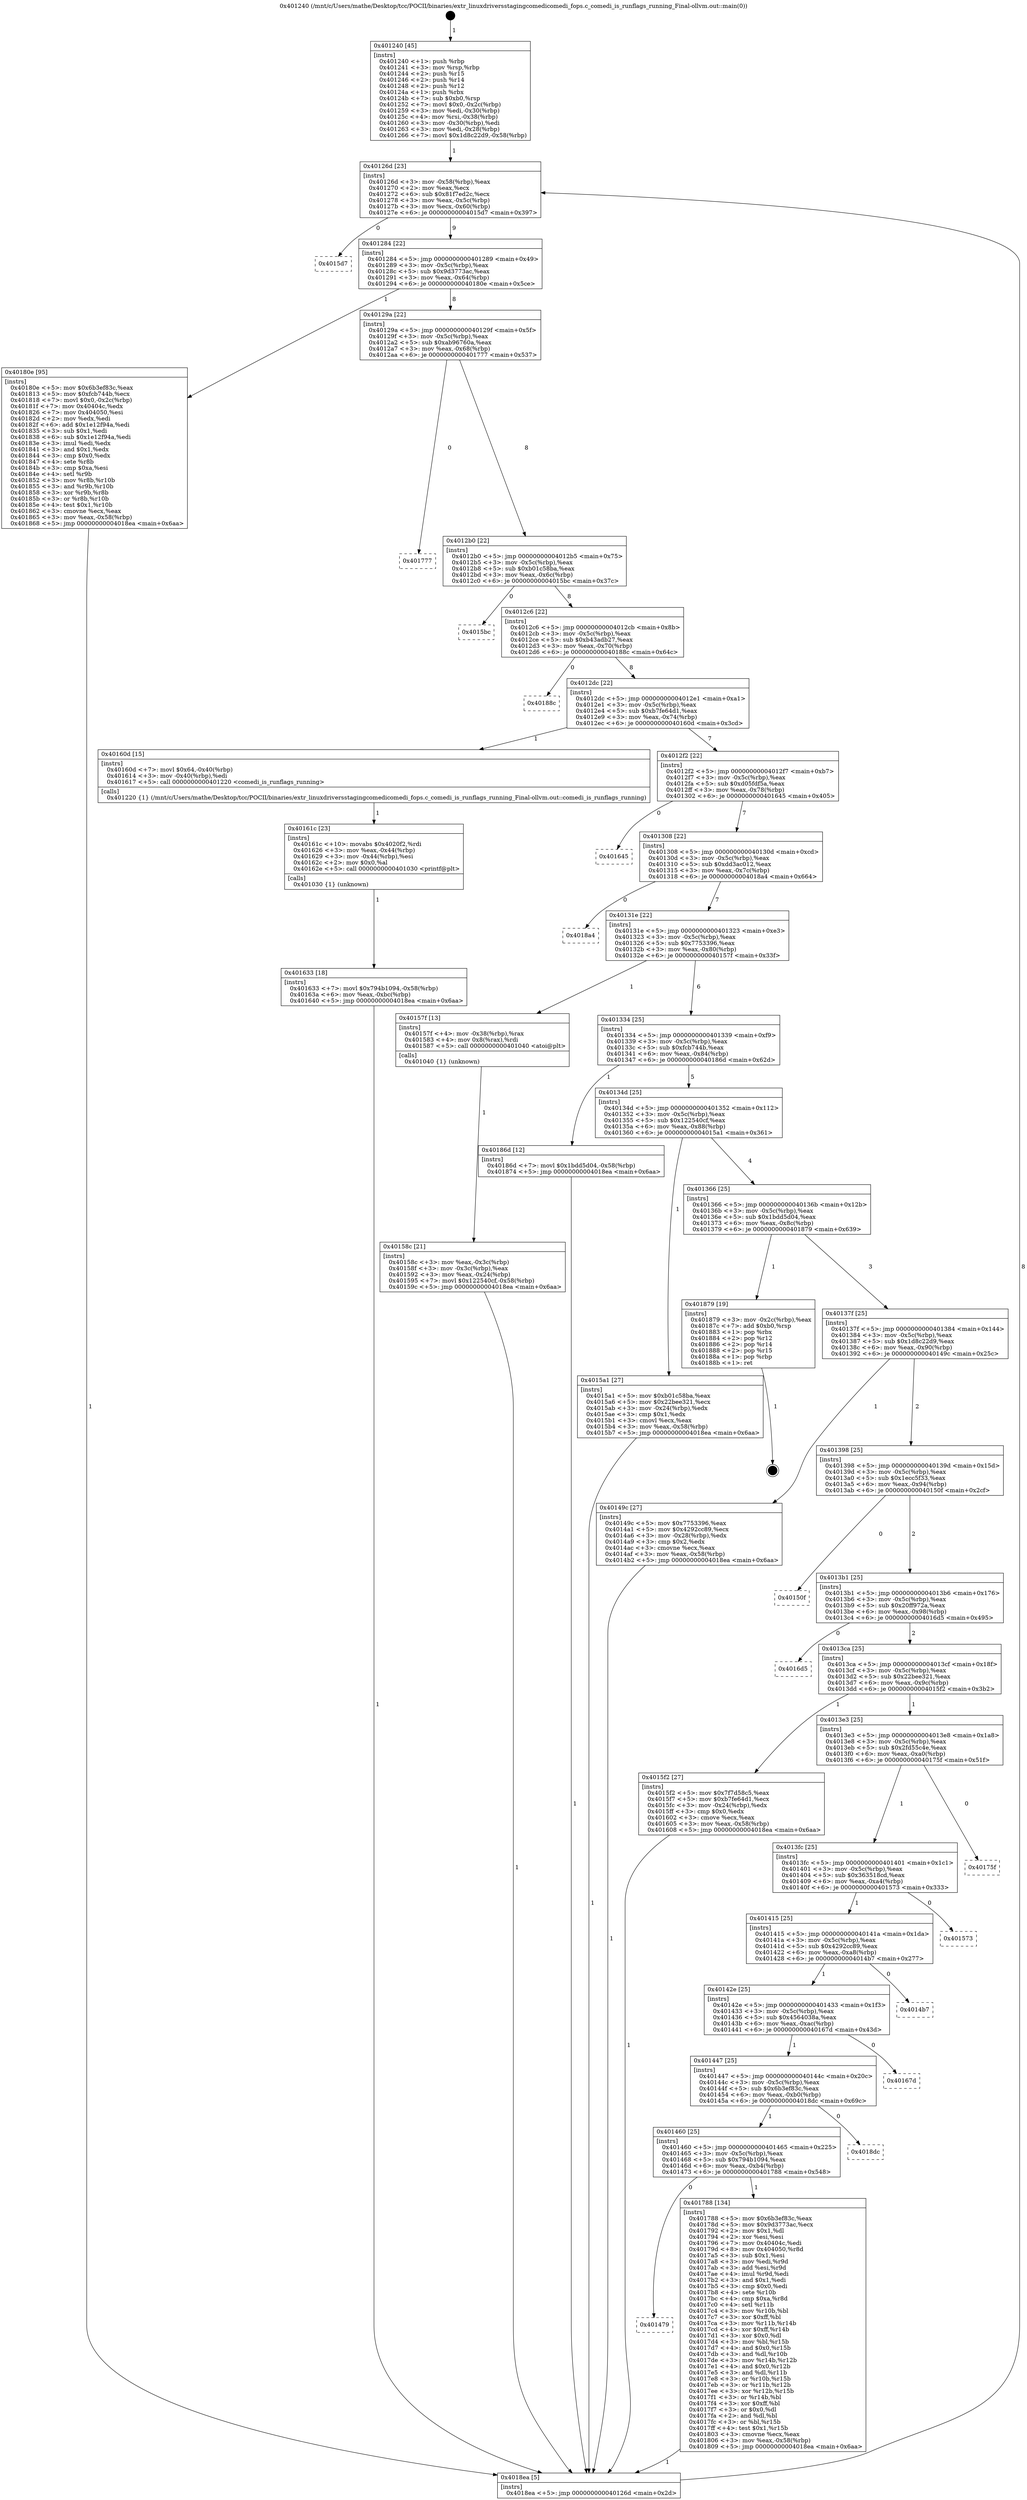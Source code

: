 digraph "0x401240" {
  label = "0x401240 (/mnt/c/Users/mathe/Desktop/tcc/POCII/binaries/extr_linuxdriversstagingcomedicomedi_fops.c_comedi_is_runflags_running_Final-ollvm.out::main(0))"
  labelloc = "t"
  node[shape=record]

  Entry [label="",width=0.3,height=0.3,shape=circle,fillcolor=black,style=filled]
  "0x40126d" [label="{
     0x40126d [23]\l
     | [instrs]\l
     &nbsp;&nbsp;0x40126d \<+3\>: mov -0x58(%rbp),%eax\l
     &nbsp;&nbsp;0x401270 \<+2\>: mov %eax,%ecx\l
     &nbsp;&nbsp;0x401272 \<+6\>: sub $0x81f7ed2c,%ecx\l
     &nbsp;&nbsp;0x401278 \<+3\>: mov %eax,-0x5c(%rbp)\l
     &nbsp;&nbsp;0x40127b \<+3\>: mov %ecx,-0x60(%rbp)\l
     &nbsp;&nbsp;0x40127e \<+6\>: je 00000000004015d7 \<main+0x397\>\l
  }"]
  "0x4015d7" [label="{
     0x4015d7\l
  }", style=dashed]
  "0x401284" [label="{
     0x401284 [22]\l
     | [instrs]\l
     &nbsp;&nbsp;0x401284 \<+5\>: jmp 0000000000401289 \<main+0x49\>\l
     &nbsp;&nbsp;0x401289 \<+3\>: mov -0x5c(%rbp),%eax\l
     &nbsp;&nbsp;0x40128c \<+5\>: sub $0x9d3773ac,%eax\l
     &nbsp;&nbsp;0x401291 \<+3\>: mov %eax,-0x64(%rbp)\l
     &nbsp;&nbsp;0x401294 \<+6\>: je 000000000040180e \<main+0x5ce\>\l
  }"]
  Exit [label="",width=0.3,height=0.3,shape=circle,fillcolor=black,style=filled,peripheries=2]
  "0x40180e" [label="{
     0x40180e [95]\l
     | [instrs]\l
     &nbsp;&nbsp;0x40180e \<+5\>: mov $0x6b3ef83c,%eax\l
     &nbsp;&nbsp;0x401813 \<+5\>: mov $0xfcb744b,%ecx\l
     &nbsp;&nbsp;0x401818 \<+7\>: movl $0x0,-0x2c(%rbp)\l
     &nbsp;&nbsp;0x40181f \<+7\>: mov 0x40404c,%edx\l
     &nbsp;&nbsp;0x401826 \<+7\>: mov 0x404050,%esi\l
     &nbsp;&nbsp;0x40182d \<+2\>: mov %edx,%edi\l
     &nbsp;&nbsp;0x40182f \<+6\>: add $0x1e12f94a,%edi\l
     &nbsp;&nbsp;0x401835 \<+3\>: sub $0x1,%edi\l
     &nbsp;&nbsp;0x401838 \<+6\>: sub $0x1e12f94a,%edi\l
     &nbsp;&nbsp;0x40183e \<+3\>: imul %edi,%edx\l
     &nbsp;&nbsp;0x401841 \<+3\>: and $0x1,%edx\l
     &nbsp;&nbsp;0x401844 \<+3\>: cmp $0x0,%edx\l
     &nbsp;&nbsp;0x401847 \<+4\>: sete %r8b\l
     &nbsp;&nbsp;0x40184b \<+3\>: cmp $0xa,%esi\l
     &nbsp;&nbsp;0x40184e \<+4\>: setl %r9b\l
     &nbsp;&nbsp;0x401852 \<+3\>: mov %r8b,%r10b\l
     &nbsp;&nbsp;0x401855 \<+3\>: and %r9b,%r10b\l
     &nbsp;&nbsp;0x401858 \<+3\>: xor %r9b,%r8b\l
     &nbsp;&nbsp;0x40185b \<+3\>: or %r8b,%r10b\l
     &nbsp;&nbsp;0x40185e \<+4\>: test $0x1,%r10b\l
     &nbsp;&nbsp;0x401862 \<+3\>: cmovne %ecx,%eax\l
     &nbsp;&nbsp;0x401865 \<+3\>: mov %eax,-0x58(%rbp)\l
     &nbsp;&nbsp;0x401868 \<+5\>: jmp 00000000004018ea \<main+0x6aa\>\l
  }"]
  "0x40129a" [label="{
     0x40129a [22]\l
     | [instrs]\l
     &nbsp;&nbsp;0x40129a \<+5\>: jmp 000000000040129f \<main+0x5f\>\l
     &nbsp;&nbsp;0x40129f \<+3\>: mov -0x5c(%rbp),%eax\l
     &nbsp;&nbsp;0x4012a2 \<+5\>: sub $0xab96760a,%eax\l
     &nbsp;&nbsp;0x4012a7 \<+3\>: mov %eax,-0x68(%rbp)\l
     &nbsp;&nbsp;0x4012aa \<+6\>: je 0000000000401777 \<main+0x537\>\l
  }"]
  "0x401479" [label="{
     0x401479\l
  }", style=dashed]
  "0x401777" [label="{
     0x401777\l
  }", style=dashed]
  "0x4012b0" [label="{
     0x4012b0 [22]\l
     | [instrs]\l
     &nbsp;&nbsp;0x4012b0 \<+5\>: jmp 00000000004012b5 \<main+0x75\>\l
     &nbsp;&nbsp;0x4012b5 \<+3\>: mov -0x5c(%rbp),%eax\l
     &nbsp;&nbsp;0x4012b8 \<+5\>: sub $0xb01c58ba,%eax\l
     &nbsp;&nbsp;0x4012bd \<+3\>: mov %eax,-0x6c(%rbp)\l
     &nbsp;&nbsp;0x4012c0 \<+6\>: je 00000000004015bc \<main+0x37c\>\l
  }"]
  "0x401788" [label="{
     0x401788 [134]\l
     | [instrs]\l
     &nbsp;&nbsp;0x401788 \<+5\>: mov $0x6b3ef83c,%eax\l
     &nbsp;&nbsp;0x40178d \<+5\>: mov $0x9d3773ac,%ecx\l
     &nbsp;&nbsp;0x401792 \<+2\>: mov $0x1,%dl\l
     &nbsp;&nbsp;0x401794 \<+2\>: xor %esi,%esi\l
     &nbsp;&nbsp;0x401796 \<+7\>: mov 0x40404c,%edi\l
     &nbsp;&nbsp;0x40179d \<+8\>: mov 0x404050,%r8d\l
     &nbsp;&nbsp;0x4017a5 \<+3\>: sub $0x1,%esi\l
     &nbsp;&nbsp;0x4017a8 \<+3\>: mov %edi,%r9d\l
     &nbsp;&nbsp;0x4017ab \<+3\>: add %esi,%r9d\l
     &nbsp;&nbsp;0x4017ae \<+4\>: imul %r9d,%edi\l
     &nbsp;&nbsp;0x4017b2 \<+3\>: and $0x1,%edi\l
     &nbsp;&nbsp;0x4017b5 \<+3\>: cmp $0x0,%edi\l
     &nbsp;&nbsp;0x4017b8 \<+4\>: sete %r10b\l
     &nbsp;&nbsp;0x4017bc \<+4\>: cmp $0xa,%r8d\l
     &nbsp;&nbsp;0x4017c0 \<+4\>: setl %r11b\l
     &nbsp;&nbsp;0x4017c4 \<+3\>: mov %r10b,%bl\l
     &nbsp;&nbsp;0x4017c7 \<+3\>: xor $0xff,%bl\l
     &nbsp;&nbsp;0x4017ca \<+3\>: mov %r11b,%r14b\l
     &nbsp;&nbsp;0x4017cd \<+4\>: xor $0xff,%r14b\l
     &nbsp;&nbsp;0x4017d1 \<+3\>: xor $0x0,%dl\l
     &nbsp;&nbsp;0x4017d4 \<+3\>: mov %bl,%r15b\l
     &nbsp;&nbsp;0x4017d7 \<+4\>: and $0x0,%r15b\l
     &nbsp;&nbsp;0x4017db \<+3\>: and %dl,%r10b\l
     &nbsp;&nbsp;0x4017de \<+3\>: mov %r14b,%r12b\l
     &nbsp;&nbsp;0x4017e1 \<+4\>: and $0x0,%r12b\l
     &nbsp;&nbsp;0x4017e5 \<+3\>: and %dl,%r11b\l
     &nbsp;&nbsp;0x4017e8 \<+3\>: or %r10b,%r15b\l
     &nbsp;&nbsp;0x4017eb \<+3\>: or %r11b,%r12b\l
     &nbsp;&nbsp;0x4017ee \<+3\>: xor %r12b,%r15b\l
     &nbsp;&nbsp;0x4017f1 \<+3\>: or %r14b,%bl\l
     &nbsp;&nbsp;0x4017f4 \<+3\>: xor $0xff,%bl\l
     &nbsp;&nbsp;0x4017f7 \<+3\>: or $0x0,%dl\l
     &nbsp;&nbsp;0x4017fa \<+2\>: and %dl,%bl\l
     &nbsp;&nbsp;0x4017fc \<+3\>: or %bl,%r15b\l
     &nbsp;&nbsp;0x4017ff \<+4\>: test $0x1,%r15b\l
     &nbsp;&nbsp;0x401803 \<+3\>: cmovne %ecx,%eax\l
     &nbsp;&nbsp;0x401806 \<+3\>: mov %eax,-0x58(%rbp)\l
     &nbsp;&nbsp;0x401809 \<+5\>: jmp 00000000004018ea \<main+0x6aa\>\l
  }"]
  "0x4015bc" [label="{
     0x4015bc\l
  }", style=dashed]
  "0x4012c6" [label="{
     0x4012c6 [22]\l
     | [instrs]\l
     &nbsp;&nbsp;0x4012c6 \<+5\>: jmp 00000000004012cb \<main+0x8b\>\l
     &nbsp;&nbsp;0x4012cb \<+3\>: mov -0x5c(%rbp),%eax\l
     &nbsp;&nbsp;0x4012ce \<+5\>: sub $0xb43adb27,%eax\l
     &nbsp;&nbsp;0x4012d3 \<+3\>: mov %eax,-0x70(%rbp)\l
     &nbsp;&nbsp;0x4012d6 \<+6\>: je 000000000040188c \<main+0x64c\>\l
  }"]
  "0x401460" [label="{
     0x401460 [25]\l
     | [instrs]\l
     &nbsp;&nbsp;0x401460 \<+5\>: jmp 0000000000401465 \<main+0x225\>\l
     &nbsp;&nbsp;0x401465 \<+3\>: mov -0x5c(%rbp),%eax\l
     &nbsp;&nbsp;0x401468 \<+5\>: sub $0x794b1094,%eax\l
     &nbsp;&nbsp;0x40146d \<+6\>: mov %eax,-0xb4(%rbp)\l
     &nbsp;&nbsp;0x401473 \<+6\>: je 0000000000401788 \<main+0x548\>\l
  }"]
  "0x40188c" [label="{
     0x40188c\l
  }", style=dashed]
  "0x4012dc" [label="{
     0x4012dc [22]\l
     | [instrs]\l
     &nbsp;&nbsp;0x4012dc \<+5\>: jmp 00000000004012e1 \<main+0xa1\>\l
     &nbsp;&nbsp;0x4012e1 \<+3\>: mov -0x5c(%rbp),%eax\l
     &nbsp;&nbsp;0x4012e4 \<+5\>: sub $0xb7fe64d1,%eax\l
     &nbsp;&nbsp;0x4012e9 \<+3\>: mov %eax,-0x74(%rbp)\l
     &nbsp;&nbsp;0x4012ec \<+6\>: je 000000000040160d \<main+0x3cd\>\l
  }"]
  "0x4018dc" [label="{
     0x4018dc\l
  }", style=dashed]
  "0x40160d" [label="{
     0x40160d [15]\l
     | [instrs]\l
     &nbsp;&nbsp;0x40160d \<+7\>: movl $0x64,-0x40(%rbp)\l
     &nbsp;&nbsp;0x401614 \<+3\>: mov -0x40(%rbp),%edi\l
     &nbsp;&nbsp;0x401617 \<+5\>: call 0000000000401220 \<comedi_is_runflags_running\>\l
     | [calls]\l
     &nbsp;&nbsp;0x401220 \{1\} (/mnt/c/Users/mathe/Desktop/tcc/POCII/binaries/extr_linuxdriversstagingcomedicomedi_fops.c_comedi_is_runflags_running_Final-ollvm.out::comedi_is_runflags_running)\l
  }"]
  "0x4012f2" [label="{
     0x4012f2 [22]\l
     | [instrs]\l
     &nbsp;&nbsp;0x4012f2 \<+5\>: jmp 00000000004012f7 \<main+0xb7\>\l
     &nbsp;&nbsp;0x4012f7 \<+3\>: mov -0x5c(%rbp),%eax\l
     &nbsp;&nbsp;0x4012fa \<+5\>: sub $0xd05fdf5a,%eax\l
     &nbsp;&nbsp;0x4012ff \<+3\>: mov %eax,-0x78(%rbp)\l
     &nbsp;&nbsp;0x401302 \<+6\>: je 0000000000401645 \<main+0x405\>\l
  }"]
  "0x401447" [label="{
     0x401447 [25]\l
     | [instrs]\l
     &nbsp;&nbsp;0x401447 \<+5\>: jmp 000000000040144c \<main+0x20c\>\l
     &nbsp;&nbsp;0x40144c \<+3\>: mov -0x5c(%rbp),%eax\l
     &nbsp;&nbsp;0x40144f \<+5\>: sub $0x6b3ef83c,%eax\l
     &nbsp;&nbsp;0x401454 \<+6\>: mov %eax,-0xb0(%rbp)\l
     &nbsp;&nbsp;0x40145a \<+6\>: je 00000000004018dc \<main+0x69c\>\l
  }"]
  "0x401645" [label="{
     0x401645\l
  }", style=dashed]
  "0x401308" [label="{
     0x401308 [22]\l
     | [instrs]\l
     &nbsp;&nbsp;0x401308 \<+5\>: jmp 000000000040130d \<main+0xcd\>\l
     &nbsp;&nbsp;0x40130d \<+3\>: mov -0x5c(%rbp),%eax\l
     &nbsp;&nbsp;0x401310 \<+5\>: sub $0xdd3ac012,%eax\l
     &nbsp;&nbsp;0x401315 \<+3\>: mov %eax,-0x7c(%rbp)\l
     &nbsp;&nbsp;0x401318 \<+6\>: je 00000000004018a4 \<main+0x664\>\l
  }"]
  "0x40167d" [label="{
     0x40167d\l
  }", style=dashed]
  "0x4018a4" [label="{
     0x4018a4\l
  }", style=dashed]
  "0x40131e" [label="{
     0x40131e [22]\l
     | [instrs]\l
     &nbsp;&nbsp;0x40131e \<+5\>: jmp 0000000000401323 \<main+0xe3\>\l
     &nbsp;&nbsp;0x401323 \<+3\>: mov -0x5c(%rbp),%eax\l
     &nbsp;&nbsp;0x401326 \<+5\>: sub $0x7753396,%eax\l
     &nbsp;&nbsp;0x40132b \<+3\>: mov %eax,-0x80(%rbp)\l
     &nbsp;&nbsp;0x40132e \<+6\>: je 000000000040157f \<main+0x33f\>\l
  }"]
  "0x40142e" [label="{
     0x40142e [25]\l
     | [instrs]\l
     &nbsp;&nbsp;0x40142e \<+5\>: jmp 0000000000401433 \<main+0x1f3\>\l
     &nbsp;&nbsp;0x401433 \<+3\>: mov -0x5c(%rbp),%eax\l
     &nbsp;&nbsp;0x401436 \<+5\>: sub $0x4564038a,%eax\l
     &nbsp;&nbsp;0x40143b \<+6\>: mov %eax,-0xac(%rbp)\l
     &nbsp;&nbsp;0x401441 \<+6\>: je 000000000040167d \<main+0x43d\>\l
  }"]
  "0x40157f" [label="{
     0x40157f [13]\l
     | [instrs]\l
     &nbsp;&nbsp;0x40157f \<+4\>: mov -0x38(%rbp),%rax\l
     &nbsp;&nbsp;0x401583 \<+4\>: mov 0x8(%rax),%rdi\l
     &nbsp;&nbsp;0x401587 \<+5\>: call 0000000000401040 \<atoi@plt\>\l
     | [calls]\l
     &nbsp;&nbsp;0x401040 \{1\} (unknown)\l
  }"]
  "0x401334" [label="{
     0x401334 [25]\l
     | [instrs]\l
     &nbsp;&nbsp;0x401334 \<+5\>: jmp 0000000000401339 \<main+0xf9\>\l
     &nbsp;&nbsp;0x401339 \<+3\>: mov -0x5c(%rbp),%eax\l
     &nbsp;&nbsp;0x40133c \<+5\>: sub $0xfcb744b,%eax\l
     &nbsp;&nbsp;0x401341 \<+6\>: mov %eax,-0x84(%rbp)\l
     &nbsp;&nbsp;0x401347 \<+6\>: je 000000000040186d \<main+0x62d\>\l
  }"]
  "0x4014b7" [label="{
     0x4014b7\l
  }", style=dashed]
  "0x40186d" [label="{
     0x40186d [12]\l
     | [instrs]\l
     &nbsp;&nbsp;0x40186d \<+7\>: movl $0x1bdd5d04,-0x58(%rbp)\l
     &nbsp;&nbsp;0x401874 \<+5\>: jmp 00000000004018ea \<main+0x6aa\>\l
  }"]
  "0x40134d" [label="{
     0x40134d [25]\l
     | [instrs]\l
     &nbsp;&nbsp;0x40134d \<+5\>: jmp 0000000000401352 \<main+0x112\>\l
     &nbsp;&nbsp;0x401352 \<+3\>: mov -0x5c(%rbp),%eax\l
     &nbsp;&nbsp;0x401355 \<+5\>: sub $0x122540cf,%eax\l
     &nbsp;&nbsp;0x40135a \<+6\>: mov %eax,-0x88(%rbp)\l
     &nbsp;&nbsp;0x401360 \<+6\>: je 00000000004015a1 \<main+0x361\>\l
  }"]
  "0x401415" [label="{
     0x401415 [25]\l
     | [instrs]\l
     &nbsp;&nbsp;0x401415 \<+5\>: jmp 000000000040141a \<main+0x1da\>\l
     &nbsp;&nbsp;0x40141a \<+3\>: mov -0x5c(%rbp),%eax\l
     &nbsp;&nbsp;0x40141d \<+5\>: sub $0x4292cc89,%eax\l
     &nbsp;&nbsp;0x401422 \<+6\>: mov %eax,-0xa8(%rbp)\l
     &nbsp;&nbsp;0x401428 \<+6\>: je 00000000004014b7 \<main+0x277\>\l
  }"]
  "0x4015a1" [label="{
     0x4015a1 [27]\l
     | [instrs]\l
     &nbsp;&nbsp;0x4015a1 \<+5\>: mov $0xb01c58ba,%eax\l
     &nbsp;&nbsp;0x4015a6 \<+5\>: mov $0x22bee321,%ecx\l
     &nbsp;&nbsp;0x4015ab \<+3\>: mov -0x24(%rbp),%edx\l
     &nbsp;&nbsp;0x4015ae \<+3\>: cmp $0x1,%edx\l
     &nbsp;&nbsp;0x4015b1 \<+3\>: cmovl %ecx,%eax\l
     &nbsp;&nbsp;0x4015b4 \<+3\>: mov %eax,-0x58(%rbp)\l
     &nbsp;&nbsp;0x4015b7 \<+5\>: jmp 00000000004018ea \<main+0x6aa\>\l
  }"]
  "0x401366" [label="{
     0x401366 [25]\l
     | [instrs]\l
     &nbsp;&nbsp;0x401366 \<+5\>: jmp 000000000040136b \<main+0x12b\>\l
     &nbsp;&nbsp;0x40136b \<+3\>: mov -0x5c(%rbp),%eax\l
     &nbsp;&nbsp;0x40136e \<+5\>: sub $0x1bdd5d04,%eax\l
     &nbsp;&nbsp;0x401373 \<+6\>: mov %eax,-0x8c(%rbp)\l
     &nbsp;&nbsp;0x401379 \<+6\>: je 0000000000401879 \<main+0x639\>\l
  }"]
  "0x401573" [label="{
     0x401573\l
  }", style=dashed]
  "0x401879" [label="{
     0x401879 [19]\l
     | [instrs]\l
     &nbsp;&nbsp;0x401879 \<+3\>: mov -0x2c(%rbp),%eax\l
     &nbsp;&nbsp;0x40187c \<+7\>: add $0xb0,%rsp\l
     &nbsp;&nbsp;0x401883 \<+1\>: pop %rbx\l
     &nbsp;&nbsp;0x401884 \<+2\>: pop %r12\l
     &nbsp;&nbsp;0x401886 \<+2\>: pop %r14\l
     &nbsp;&nbsp;0x401888 \<+2\>: pop %r15\l
     &nbsp;&nbsp;0x40188a \<+1\>: pop %rbp\l
     &nbsp;&nbsp;0x40188b \<+1\>: ret\l
  }"]
  "0x40137f" [label="{
     0x40137f [25]\l
     | [instrs]\l
     &nbsp;&nbsp;0x40137f \<+5\>: jmp 0000000000401384 \<main+0x144\>\l
     &nbsp;&nbsp;0x401384 \<+3\>: mov -0x5c(%rbp),%eax\l
     &nbsp;&nbsp;0x401387 \<+5\>: sub $0x1d8c22d9,%eax\l
     &nbsp;&nbsp;0x40138c \<+6\>: mov %eax,-0x90(%rbp)\l
     &nbsp;&nbsp;0x401392 \<+6\>: je 000000000040149c \<main+0x25c\>\l
  }"]
  "0x4013fc" [label="{
     0x4013fc [25]\l
     | [instrs]\l
     &nbsp;&nbsp;0x4013fc \<+5\>: jmp 0000000000401401 \<main+0x1c1\>\l
     &nbsp;&nbsp;0x401401 \<+3\>: mov -0x5c(%rbp),%eax\l
     &nbsp;&nbsp;0x401404 \<+5\>: sub $0x363518cd,%eax\l
     &nbsp;&nbsp;0x401409 \<+6\>: mov %eax,-0xa4(%rbp)\l
     &nbsp;&nbsp;0x40140f \<+6\>: je 0000000000401573 \<main+0x333\>\l
  }"]
  "0x40149c" [label="{
     0x40149c [27]\l
     | [instrs]\l
     &nbsp;&nbsp;0x40149c \<+5\>: mov $0x7753396,%eax\l
     &nbsp;&nbsp;0x4014a1 \<+5\>: mov $0x4292cc89,%ecx\l
     &nbsp;&nbsp;0x4014a6 \<+3\>: mov -0x28(%rbp),%edx\l
     &nbsp;&nbsp;0x4014a9 \<+3\>: cmp $0x2,%edx\l
     &nbsp;&nbsp;0x4014ac \<+3\>: cmovne %ecx,%eax\l
     &nbsp;&nbsp;0x4014af \<+3\>: mov %eax,-0x58(%rbp)\l
     &nbsp;&nbsp;0x4014b2 \<+5\>: jmp 00000000004018ea \<main+0x6aa\>\l
  }"]
  "0x401398" [label="{
     0x401398 [25]\l
     | [instrs]\l
     &nbsp;&nbsp;0x401398 \<+5\>: jmp 000000000040139d \<main+0x15d\>\l
     &nbsp;&nbsp;0x40139d \<+3\>: mov -0x5c(%rbp),%eax\l
     &nbsp;&nbsp;0x4013a0 \<+5\>: sub $0x1ecc5f33,%eax\l
     &nbsp;&nbsp;0x4013a5 \<+6\>: mov %eax,-0x94(%rbp)\l
     &nbsp;&nbsp;0x4013ab \<+6\>: je 000000000040150f \<main+0x2cf\>\l
  }"]
  "0x4018ea" [label="{
     0x4018ea [5]\l
     | [instrs]\l
     &nbsp;&nbsp;0x4018ea \<+5\>: jmp 000000000040126d \<main+0x2d\>\l
  }"]
  "0x401240" [label="{
     0x401240 [45]\l
     | [instrs]\l
     &nbsp;&nbsp;0x401240 \<+1\>: push %rbp\l
     &nbsp;&nbsp;0x401241 \<+3\>: mov %rsp,%rbp\l
     &nbsp;&nbsp;0x401244 \<+2\>: push %r15\l
     &nbsp;&nbsp;0x401246 \<+2\>: push %r14\l
     &nbsp;&nbsp;0x401248 \<+2\>: push %r12\l
     &nbsp;&nbsp;0x40124a \<+1\>: push %rbx\l
     &nbsp;&nbsp;0x40124b \<+7\>: sub $0xb0,%rsp\l
     &nbsp;&nbsp;0x401252 \<+7\>: movl $0x0,-0x2c(%rbp)\l
     &nbsp;&nbsp;0x401259 \<+3\>: mov %edi,-0x30(%rbp)\l
     &nbsp;&nbsp;0x40125c \<+4\>: mov %rsi,-0x38(%rbp)\l
     &nbsp;&nbsp;0x401260 \<+3\>: mov -0x30(%rbp),%edi\l
     &nbsp;&nbsp;0x401263 \<+3\>: mov %edi,-0x28(%rbp)\l
     &nbsp;&nbsp;0x401266 \<+7\>: movl $0x1d8c22d9,-0x58(%rbp)\l
  }"]
  "0x40158c" [label="{
     0x40158c [21]\l
     | [instrs]\l
     &nbsp;&nbsp;0x40158c \<+3\>: mov %eax,-0x3c(%rbp)\l
     &nbsp;&nbsp;0x40158f \<+3\>: mov -0x3c(%rbp),%eax\l
     &nbsp;&nbsp;0x401592 \<+3\>: mov %eax,-0x24(%rbp)\l
     &nbsp;&nbsp;0x401595 \<+7\>: movl $0x122540cf,-0x58(%rbp)\l
     &nbsp;&nbsp;0x40159c \<+5\>: jmp 00000000004018ea \<main+0x6aa\>\l
  }"]
  "0x40175f" [label="{
     0x40175f\l
  }", style=dashed]
  "0x40150f" [label="{
     0x40150f\l
  }", style=dashed]
  "0x4013b1" [label="{
     0x4013b1 [25]\l
     | [instrs]\l
     &nbsp;&nbsp;0x4013b1 \<+5\>: jmp 00000000004013b6 \<main+0x176\>\l
     &nbsp;&nbsp;0x4013b6 \<+3\>: mov -0x5c(%rbp),%eax\l
     &nbsp;&nbsp;0x4013b9 \<+5\>: sub $0x20ff972a,%eax\l
     &nbsp;&nbsp;0x4013be \<+6\>: mov %eax,-0x98(%rbp)\l
     &nbsp;&nbsp;0x4013c4 \<+6\>: je 00000000004016d5 \<main+0x495\>\l
  }"]
  "0x401633" [label="{
     0x401633 [18]\l
     | [instrs]\l
     &nbsp;&nbsp;0x401633 \<+7\>: movl $0x794b1094,-0x58(%rbp)\l
     &nbsp;&nbsp;0x40163a \<+6\>: mov %eax,-0xbc(%rbp)\l
     &nbsp;&nbsp;0x401640 \<+5\>: jmp 00000000004018ea \<main+0x6aa\>\l
  }"]
  "0x4016d5" [label="{
     0x4016d5\l
  }", style=dashed]
  "0x4013ca" [label="{
     0x4013ca [25]\l
     | [instrs]\l
     &nbsp;&nbsp;0x4013ca \<+5\>: jmp 00000000004013cf \<main+0x18f\>\l
     &nbsp;&nbsp;0x4013cf \<+3\>: mov -0x5c(%rbp),%eax\l
     &nbsp;&nbsp;0x4013d2 \<+5\>: sub $0x22bee321,%eax\l
     &nbsp;&nbsp;0x4013d7 \<+6\>: mov %eax,-0x9c(%rbp)\l
     &nbsp;&nbsp;0x4013dd \<+6\>: je 00000000004015f2 \<main+0x3b2\>\l
  }"]
  "0x40161c" [label="{
     0x40161c [23]\l
     | [instrs]\l
     &nbsp;&nbsp;0x40161c \<+10\>: movabs $0x4020f2,%rdi\l
     &nbsp;&nbsp;0x401626 \<+3\>: mov %eax,-0x44(%rbp)\l
     &nbsp;&nbsp;0x401629 \<+3\>: mov -0x44(%rbp),%esi\l
     &nbsp;&nbsp;0x40162c \<+2\>: mov $0x0,%al\l
     &nbsp;&nbsp;0x40162e \<+5\>: call 0000000000401030 \<printf@plt\>\l
     | [calls]\l
     &nbsp;&nbsp;0x401030 \{1\} (unknown)\l
  }"]
  "0x4015f2" [label="{
     0x4015f2 [27]\l
     | [instrs]\l
     &nbsp;&nbsp;0x4015f2 \<+5\>: mov $0x7f7d58c5,%eax\l
     &nbsp;&nbsp;0x4015f7 \<+5\>: mov $0xb7fe64d1,%ecx\l
     &nbsp;&nbsp;0x4015fc \<+3\>: mov -0x24(%rbp),%edx\l
     &nbsp;&nbsp;0x4015ff \<+3\>: cmp $0x0,%edx\l
     &nbsp;&nbsp;0x401602 \<+3\>: cmove %ecx,%eax\l
     &nbsp;&nbsp;0x401605 \<+3\>: mov %eax,-0x58(%rbp)\l
     &nbsp;&nbsp;0x401608 \<+5\>: jmp 00000000004018ea \<main+0x6aa\>\l
  }"]
  "0x4013e3" [label="{
     0x4013e3 [25]\l
     | [instrs]\l
     &nbsp;&nbsp;0x4013e3 \<+5\>: jmp 00000000004013e8 \<main+0x1a8\>\l
     &nbsp;&nbsp;0x4013e8 \<+3\>: mov -0x5c(%rbp),%eax\l
     &nbsp;&nbsp;0x4013eb \<+5\>: sub $0x2fd55c4e,%eax\l
     &nbsp;&nbsp;0x4013f0 \<+6\>: mov %eax,-0xa0(%rbp)\l
     &nbsp;&nbsp;0x4013f6 \<+6\>: je 000000000040175f \<main+0x51f\>\l
  }"]
  Entry -> "0x401240" [label=" 1"]
  "0x40126d" -> "0x4015d7" [label=" 0"]
  "0x40126d" -> "0x401284" [label=" 9"]
  "0x401879" -> Exit [label=" 1"]
  "0x401284" -> "0x40180e" [label=" 1"]
  "0x401284" -> "0x40129a" [label=" 8"]
  "0x40186d" -> "0x4018ea" [label=" 1"]
  "0x40129a" -> "0x401777" [label=" 0"]
  "0x40129a" -> "0x4012b0" [label=" 8"]
  "0x40180e" -> "0x4018ea" [label=" 1"]
  "0x4012b0" -> "0x4015bc" [label=" 0"]
  "0x4012b0" -> "0x4012c6" [label=" 8"]
  "0x401788" -> "0x4018ea" [label=" 1"]
  "0x4012c6" -> "0x40188c" [label=" 0"]
  "0x4012c6" -> "0x4012dc" [label=" 8"]
  "0x401460" -> "0x401788" [label=" 1"]
  "0x4012dc" -> "0x40160d" [label=" 1"]
  "0x4012dc" -> "0x4012f2" [label=" 7"]
  "0x401460" -> "0x401479" [label=" 0"]
  "0x4012f2" -> "0x401645" [label=" 0"]
  "0x4012f2" -> "0x401308" [label=" 7"]
  "0x401447" -> "0x4018dc" [label=" 0"]
  "0x401308" -> "0x4018a4" [label=" 0"]
  "0x401308" -> "0x40131e" [label=" 7"]
  "0x401447" -> "0x401460" [label=" 1"]
  "0x40131e" -> "0x40157f" [label=" 1"]
  "0x40131e" -> "0x401334" [label=" 6"]
  "0x40142e" -> "0x40167d" [label=" 0"]
  "0x401334" -> "0x40186d" [label=" 1"]
  "0x401334" -> "0x40134d" [label=" 5"]
  "0x40142e" -> "0x401447" [label=" 1"]
  "0x40134d" -> "0x4015a1" [label=" 1"]
  "0x40134d" -> "0x401366" [label=" 4"]
  "0x401415" -> "0x4014b7" [label=" 0"]
  "0x401366" -> "0x401879" [label=" 1"]
  "0x401366" -> "0x40137f" [label=" 3"]
  "0x401415" -> "0x40142e" [label=" 1"]
  "0x40137f" -> "0x40149c" [label=" 1"]
  "0x40137f" -> "0x401398" [label=" 2"]
  "0x40149c" -> "0x4018ea" [label=" 1"]
  "0x401240" -> "0x40126d" [label=" 1"]
  "0x4018ea" -> "0x40126d" [label=" 8"]
  "0x40157f" -> "0x40158c" [label=" 1"]
  "0x40158c" -> "0x4018ea" [label=" 1"]
  "0x4015a1" -> "0x4018ea" [label=" 1"]
  "0x4013fc" -> "0x401573" [label=" 0"]
  "0x401398" -> "0x40150f" [label=" 0"]
  "0x401398" -> "0x4013b1" [label=" 2"]
  "0x4013fc" -> "0x401415" [label=" 1"]
  "0x4013b1" -> "0x4016d5" [label=" 0"]
  "0x4013b1" -> "0x4013ca" [label=" 2"]
  "0x4013e3" -> "0x40175f" [label=" 0"]
  "0x4013ca" -> "0x4015f2" [label=" 1"]
  "0x4013ca" -> "0x4013e3" [label=" 1"]
  "0x4015f2" -> "0x4018ea" [label=" 1"]
  "0x40160d" -> "0x40161c" [label=" 1"]
  "0x40161c" -> "0x401633" [label=" 1"]
  "0x401633" -> "0x4018ea" [label=" 1"]
  "0x4013e3" -> "0x4013fc" [label=" 1"]
}

